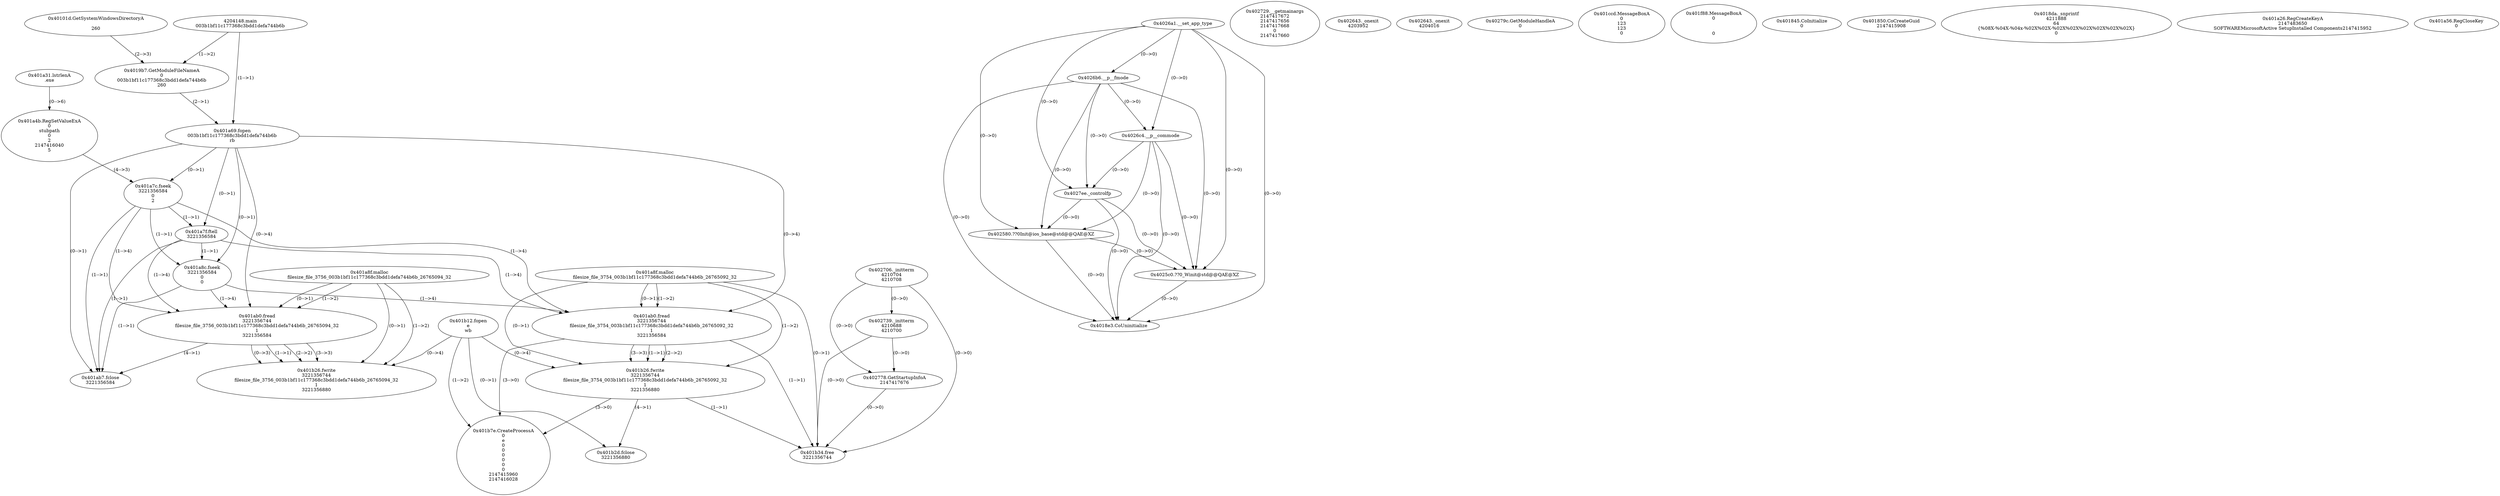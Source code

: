 // Global SCDG with merge call
digraph {
	0 [label="4204148.main
003b1bf11c177368c3bdd1defa744b6b"]
	1 [label="0x4026a1.__set_app_type
"]
	2 [label="0x4026b6.__p__fmode
"]
	1 -> 2 [label="(0-->0)"]
	3 [label="0x4026c4.__p__commode
"]
	1 -> 3 [label="(0-->0)"]
	2 -> 3 [label="(0-->0)"]
	4 [label="0x4027ee._controlfp
"]
	1 -> 4 [label="(0-->0)"]
	2 -> 4 [label="(0-->0)"]
	3 -> 4 [label="(0-->0)"]
	5 [label="0x402706._initterm
4210704
4210708"]
	6 [label="0x402729.__getmainargs
2147417672
2147417656
2147417668
0
2147417660"]
	7 [label="0x402739._initterm
4210688
4210700"]
	5 -> 7 [label="(0-->0)"]
	8 [label="0x402580.??0Init@ios_base@std@@QAE@XZ
"]
	1 -> 8 [label="(0-->0)"]
	2 -> 8 [label="(0-->0)"]
	3 -> 8 [label="(0-->0)"]
	4 -> 8 [label="(0-->0)"]
	9 [label="0x402643._onexit
4203952"]
	10 [label="0x4025c0.??0_Winit@std@@QAE@XZ
"]
	1 -> 10 [label="(0-->0)"]
	2 -> 10 [label="(0-->0)"]
	3 -> 10 [label="(0-->0)"]
	4 -> 10 [label="(0-->0)"]
	8 -> 10 [label="(0-->0)"]
	11 [label="0x402643._onexit
4204016"]
	12 [label="0x402778.GetStartupInfoA
2147417676"]
	5 -> 12 [label="(0-->0)"]
	7 -> 12 [label="(0-->0)"]
	13 [label="0x40279c.GetModuleHandleA
0"]
	14 [label="0x401ccd.MessageBoxA
0
123
123
0"]
	15 [label="0x401f88.MessageBoxA
0


0"]
	16 [label="0x401845.CoInitialize
0"]
	17 [label="0x401850.CoCreateGuid
2147415908"]
	18 [label="0x4018da._snprintf
4211888
64
{%08X-%04X-%04x-%02X%02X-%02X%02X%02X%02X%02X%02X}
0"]
	19 [label="0x4018e3.CoUninitialize
"]
	1 -> 19 [label="(0-->0)"]
	2 -> 19 [label="(0-->0)"]
	3 -> 19 [label="(0-->0)"]
	4 -> 19 [label="(0-->0)"]
	8 -> 19 [label="(0-->0)"]
	10 -> 19 [label="(0-->0)"]
	20 [label="0x40101d.GetSystemWindowsDirectoryA

260"]
	21 [label="0x4019b7.GetModuleFileNameA
0
003b1bf11c177368c3bdd1defa744b6b
260"]
	0 -> 21 [label="(1-->2)"]
	20 -> 21 [label="(2-->3)"]
	22 [label="0x401a26.RegCreateKeyA
2147483650
SOFTWARE\Microsoft\Active Setup\Installed Components\
2147415952"]
	23 [label="0x401a31.lstrlenA
\.exe"]
	24 [label="0x401a4b.RegSetValueExA
0
stubpath
0
2
2147416040
5"]
	23 -> 24 [label="(0-->6)"]
	25 [label="0x401a56.RegCloseKey
0"]
	26 [label="0x401a69.fopen
003b1bf11c177368c3bdd1defa744b6b
rb"]
	0 -> 26 [label="(1-->1)"]
	21 -> 26 [label="(2-->1)"]
	27 [label="0x401a7c.fseek
3221356584
0
2"]
	26 -> 27 [label="(0-->1)"]
	24 -> 27 [label="(4-->3)"]
	28 [label="0x401a7f.ftell
3221356584"]
	26 -> 28 [label="(0-->1)"]
	27 -> 28 [label="(1-->1)"]
	29 [label="0x401a8c.fseek
3221356584
0
0"]
	26 -> 29 [label="(0-->1)"]
	27 -> 29 [label="(1-->1)"]
	28 -> 29 [label="(1-->1)"]
	30 [label="0x401a8f.malloc
filesize_file_3756_003b1bf11c177368c3bdd1defa744b6b_26765094_32"]
	31 [label="0x401ab0.fread
3221356744
filesize_file_3756_003b1bf11c177368c3bdd1defa744b6b_26765094_32
1
3221356584"]
	30 -> 31 [label="(0-->1)"]
	30 -> 31 [label="(1-->2)"]
	26 -> 31 [label="(0-->4)"]
	27 -> 31 [label="(1-->4)"]
	28 -> 31 [label="(1-->4)"]
	29 -> 31 [label="(1-->4)"]
	32 [label="0x401ab7.fclose
3221356584"]
	26 -> 32 [label="(0-->1)"]
	27 -> 32 [label="(1-->1)"]
	28 -> 32 [label="(1-->1)"]
	29 -> 32 [label="(1-->1)"]
	31 -> 32 [label="(4-->1)"]
	33 [label="0x401b12.fopen
e
wb"]
	34 [label="0x401a8f.malloc
filesize_file_3754_003b1bf11c177368c3bdd1defa744b6b_26765092_32"]
	35 [label="0x401ab0.fread
3221356744
filesize_file_3754_003b1bf11c177368c3bdd1defa744b6b_26765092_32
1
3221356584"]
	34 -> 35 [label="(0-->1)"]
	34 -> 35 [label="(1-->2)"]
	26 -> 35 [label="(0-->4)"]
	27 -> 35 [label="(1-->4)"]
	28 -> 35 [label="(1-->4)"]
	29 -> 35 [label="(1-->4)"]
	36 [label="0x401b26.fwrite
3221356744
filesize_file_3754_003b1bf11c177368c3bdd1defa744b6b_26765092_32
1
3221356880"]
	34 -> 36 [label="(0-->1)"]
	35 -> 36 [label="(1-->1)"]
	34 -> 36 [label="(1-->2)"]
	35 -> 36 [label="(2-->2)"]
	35 -> 36 [label="(3-->3)"]
	33 -> 36 [label="(0-->4)"]
	37 [label="0x401b2d.fclose
3221356880"]
	33 -> 37 [label="(0-->1)"]
	36 -> 37 [label="(4-->1)"]
	38 [label="0x401b34.free
3221356744"]
	34 -> 38 [label="(0-->1)"]
	35 -> 38 [label="(1-->1)"]
	36 -> 38 [label="(1-->1)"]
	5 -> 38 [label="(0-->0)"]
	7 -> 38 [label="(0-->0)"]
	12 -> 38 [label="(0-->0)"]
	39 [label="0x401b7e.CreateProcessA
0
e
0
0
0
0
0
0
2147415960
2147416028"]
	33 -> 39 [label="(1-->2)"]
	35 -> 39 [label="(3-->0)"]
	36 -> 39 [label="(3-->0)"]
	40 [label="0x401b26.fwrite
3221356744
filesize_file_3756_003b1bf11c177368c3bdd1defa744b6b_26765094_32
1
3221356880"]
	30 -> 40 [label="(0-->1)"]
	31 -> 40 [label="(1-->1)"]
	30 -> 40 [label="(1-->2)"]
	31 -> 40 [label="(2-->2)"]
	31 -> 40 [label="(3-->3)"]
	31 -> 40 [label="(0-->3)"]
	33 -> 40 [label="(0-->4)"]
}
